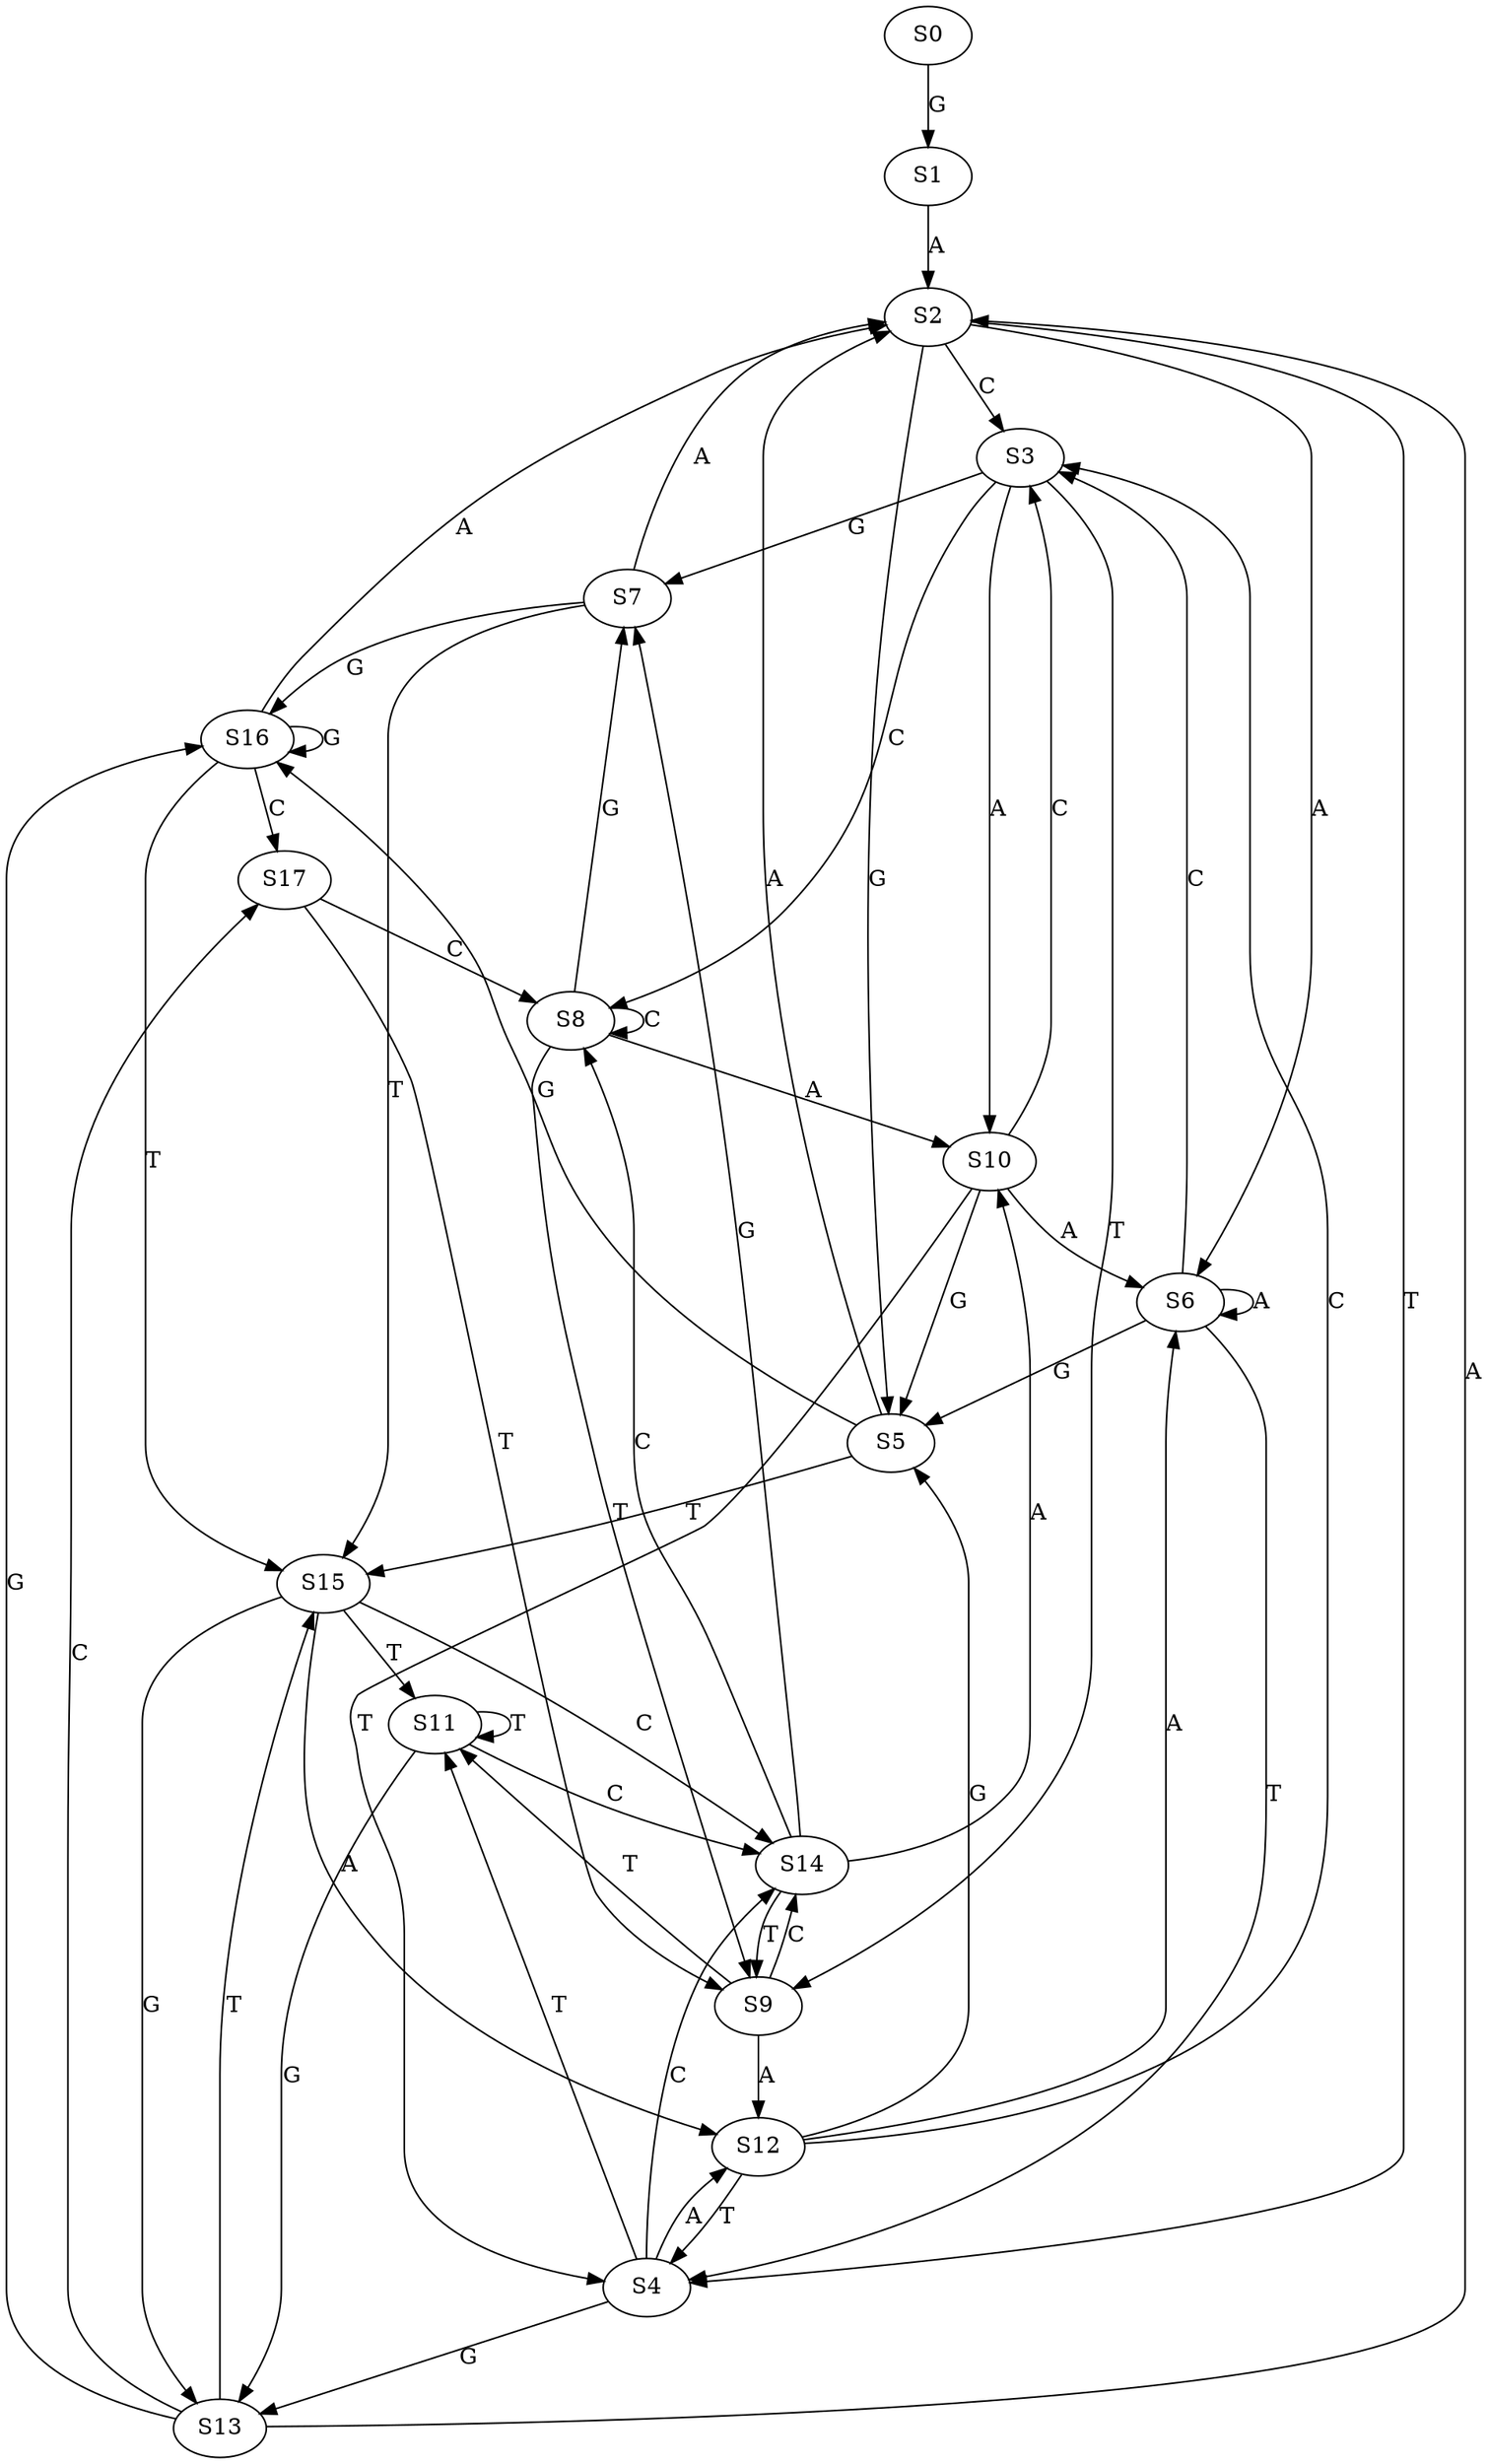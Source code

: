 strict digraph  {
	S0 -> S1 [ label = G ];
	S1 -> S2 [ label = A ];
	S2 -> S3 [ label = C ];
	S2 -> S4 [ label = T ];
	S2 -> S5 [ label = G ];
	S2 -> S6 [ label = A ];
	S3 -> S7 [ label = G ];
	S3 -> S8 [ label = C ];
	S3 -> S9 [ label = T ];
	S3 -> S10 [ label = A ];
	S4 -> S11 [ label = T ];
	S4 -> S12 [ label = A ];
	S4 -> S13 [ label = G ];
	S4 -> S14 [ label = C ];
	S5 -> S15 [ label = T ];
	S5 -> S2 [ label = A ];
	S5 -> S16 [ label = G ];
	S6 -> S4 [ label = T ];
	S6 -> S6 [ label = A ];
	S6 -> S3 [ label = C ];
	S6 -> S5 [ label = G ];
	S7 -> S16 [ label = G ];
	S7 -> S15 [ label = T ];
	S7 -> S2 [ label = A ];
	S8 -> S10 [ label = A ];
	S8 -> S7 [ label = G ];
	S8 -> S9 [ label = T ];
	S8 -> S8 [ label = C ];
	S9 -> S14 [ label = C ];
	S9 -> S12 [ label = A ];
	S9 -> S11 [ label = T ];
	S10 -> S3 [ label = C ];
	S10 -> S6 [ label = A ];
	S10 -> S4 [ label = T ];
	S10 -> S5 [ label = G ];
	S11 -> S14 [ label = C ];
	S11 -> S13 [ label = G ];
	S11 -> S11 [ label = T ];
	S12 -> S5 [ label = G ];
	S12 -> S6 [ label = A ];
	S12 -> S4 [ label = T ];
	S12 -> S3 [ label = C ];
	S13 -> S15 [ label = T ];
	S13 -> S17 [ label = C ];
	S13 -> S2 [ label = A ];
	S13 -> S16 [ label = G ];
	S14 -> S8 [ label = C ];
	S14 -> S10 [ label = A ];
	S14 -> S7 [ label = G ];
	S14 -> S9 [ label = T ];
	S15 -> S12 [ label = A ];
	S15 -> S13 [ label = G ];
	S15 -> S11 [ label = T ];
	S15 -> S14 [ label = C ];
	S16 -> S15 [ label = T ];
	S16 -> S16 [ label = G ];
	S16 -> S17 [ label = C ];
	S16 -> S2 [ label = A ];
	S17 -> S9 [ label = T ];
	S17 -> S8 [ label = C ];
}
